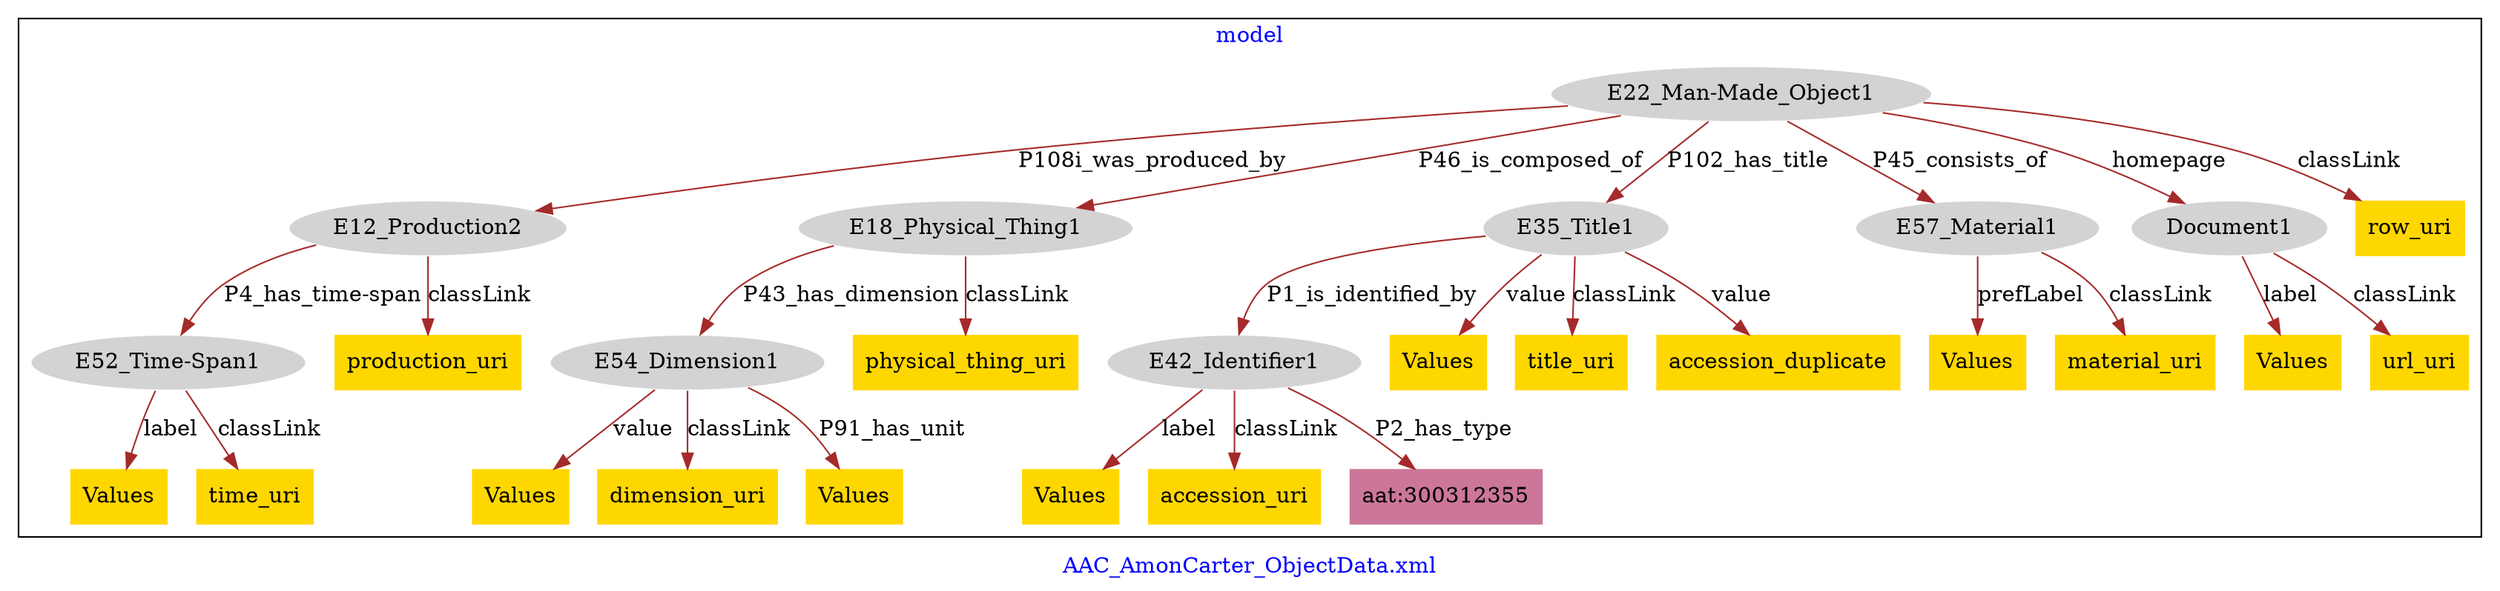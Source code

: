 digraph n0 {
fontcolor="blue"
remincross="true"
label="AAC_AmonCarter_ObjectData.xml"
subgraph cluster {
label="model"
n2[style="filled",color="white",fillcolor="lightgray",label="E12_Production2"];
n3[style="filled",color="white",fillcolor="lightgray",label="E52_Time-Span1"];
n4[style="filled",color="white",fillcolor="lightgray",label="E18_Physical_Thing1"];
n5[style="filled",color="white",fillcolor="lightgray",label="E54_Dimension1"];
n6[style="filled",color="white",fillcolor="lightgray",label="E22_Man-Made_Object1"];
n7[style="filled",color="white",fillcolor="lightgray",label="E35_Title1"];
n8[style="filled",color="white",fillcolor="lightgray",label="E57_Material1"];
n9[style="filled",color="white",fillcolor="lightgray",label="Document1"];
n10[style="filled",color="white",fillcolor="lightgray",label="E42_Identifier1"];
n11[shape="plaintext",style="filled",fillcolor="gold",label="row_uri"];
n12[shape="plaintext",style="filled",fillcolor="gold",label="Values"];
n13[shape="plaintext",style="filled",fillcolor="gold",label="Values"];
n14[shape="plaintext",style="filled",fillcolor="gold",label="dimension_uri"];
n15[shape="plaintext",style="filled",fillcolor="gold",label="Values"];
n16[shape="plaintext",style="filled",fillcolor="gold",label="production_uri"];
n17[shape="plaintext",style="filled",fillcolor="gold",label="Values"];
n18[shape="plaintext",style="filled",fillcolor="gold",label="time_uri"];
n19[shape="plaintext",style="filled",fillcolor="gold",label="Values"];
n20[shape="plaintext",style="filled",fillcolor="gold",label="physical_thing_uri"];
n21[shape="plaintext",style="filled",fillcolor="gold",label="accession_uri"];
n22[shape="plaintext",style="filled",fillcolor="gold",label="title_uri"];
n23[shape="plaintext",style="filled",fillcolor="gold",label="Values"];
n24[shape="plaintext",style="filled",fillcolor="gold",label="Values"];
n25[shape="plaintext",style="filled",fillcolor="gold",label="url_uri"];
n26[shape="plaintext",style="filled",fillcolor="gold",label="material_uri"];
n27[shape="plaintext",style="filled",fillcolor="gold",label="accession_duplicate"];
n28[shape="plaintext",style="filled",fillcolor="#CC7799",label="aat:300312355"];
}
n2 -> n3[color="brown",fontcolor="black",label="P4_has_time-span"]
n4 -> n5[color="brown",fontcolor="black",label="P43_has_dimension"]
n6 -> n2[color="brown",fontcolor="black",label="P108i_was_produced_by"]
n6 -> n4[color="brown",fontcolor="black",label="P46_is_composed_of"]
n6 -> n7[color="brown",fontcolor="black",label="P102_has_title"]
n6 -> n8[color="brown",fontcolor="black",label="P45_consists_of"]
n6 -> n9[color="brown",fontcolor="black",label="homepage"]
n7 -> n10[color="brown",fontcolor="black",label="P1_is_identified_by"]
n6 -> n11[color="brown",fontcolor="black",label="classLink"]
n5 -> n12[color="brown",fontcolor="black",label="value"]
n9 -> n13[color="brown",fontcolor="black",label="label"]
n5 -> n14[color="brown",fontcolor="black",label="classLink"]
n7 -> n15[color="brown",fontcolor="black",label="value"]
n2 -> n16[color="brown",fontcolor="black",label="classLink"]
n3 -> n17[color="brown",fontcolor="black",label="label"]
n3 -> n18[color="brown",fontcolor="black",label="classLink"]
n10 -> n19[color="brown",fontcolor="black",label="label"]
n4 -> n20[color="brown",fontcolor="black",label="classLink"]
n10 -> n21[color="brown",fontcolor="black",label="classLink"]
n7 -> n22[color="brown",fontcolor="black",label="classLink"]
n8 -> n23[color="brown",fontcolor="black",label="prefLabel"]
n5 -> n24[color="brown",fontcolor="black",label="P91_has_unit"]
n9 -> n25[color="brown",fontcolor="black",label="classLink"]
n8 -> n26[color="brown",fontcolor="black",label="classLink"]
n7 -> n27[color="brown",fontcolor="black",label="value"]
n10 -> n28[color="brown",fontcolor="black",label="P2_has_type"]
}

